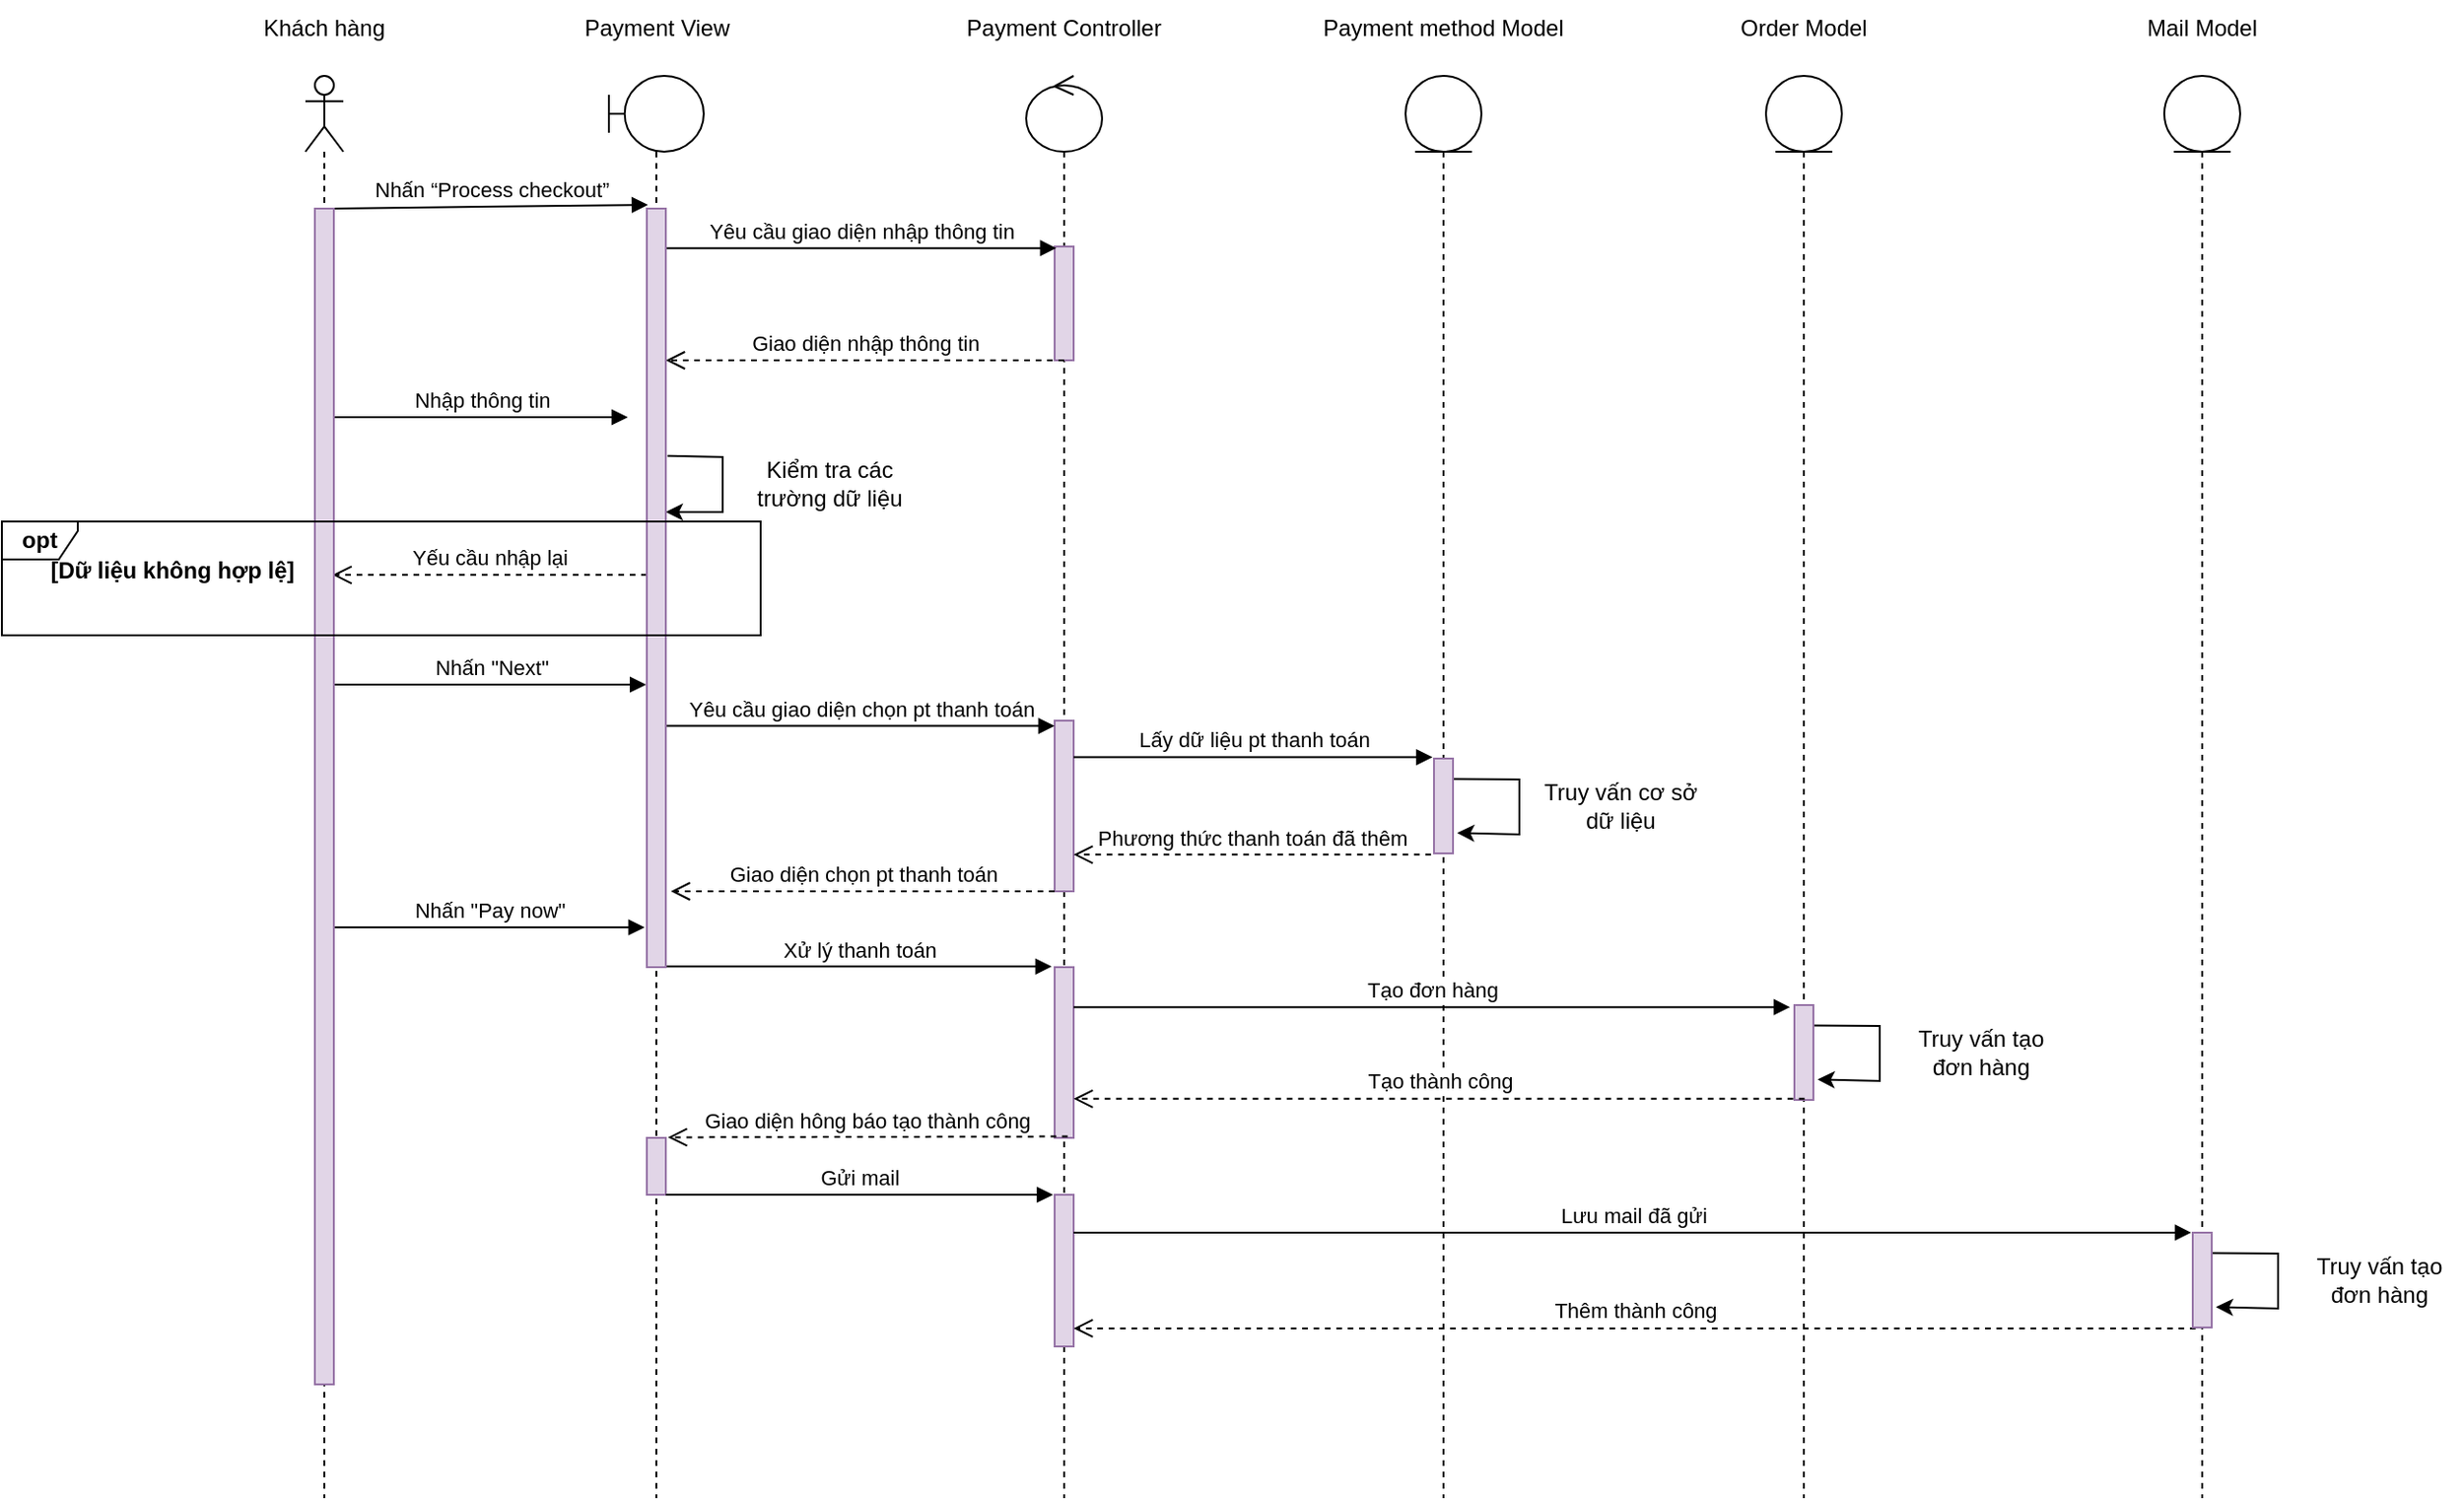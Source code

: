 <mxfile version="20.5.3" type="device"><diagram id="kgpKYQtTHZ0yAKxKKP6v" name="Page-1"><mxGraphModel dx="2213" dy="761" grid="1" gridSize="10" guides="1" tooltips="1" connect="1" arrows="1" fold="1" page="1" pageScale="1" pageWidth="850" pageHeight="1100" math="0" shadow="0"><root><mxCell id="0"/><mxCell id="1" parent="0"/><mxCell id="DFKdKyIctGZzXc21n_l9-6" value="" style="shape=umlLifeline;participant=umlBoundary;perimeter=lifelinePerimeter;whiteSpace=wrap;html=1;container=1;collapsible=0;recursiveResize=0;verticalAlign=top;spacingTop=36;outlineConnect=0;" parent="1" vertex="1"><mxGeometry x="300" y="50" width="50" height="750" as="geometry"/></mxCell><mxCell id="15hEcbJ5toe39H9pj1Xv-15" value="" style="endArrow=classic;html=1;rounded=0;exitX=1.089;exitY=0.326;exitDx=0;exitDy=0;exitPerimeter=0;" edge="1" parent="DFKdKyIctGZzXc21n_l9-6" source="15hEcbJ5toe39H9pj1Xv-43"><mxGeometry width="50" height="50" relative="1" as="geometry"><mxPoint x="40" y="201" as="sourcePoint"/><mxPoint x="30" y="230" as="targetPoint"/><Array as="points"><mxPoint x="60" y="201"/><mxPoint x="60" y="230"/></Array></mxGeometry></mxCell><mxCell id="15hEcbJ5toe39H9pj1Xv-45" value="" style="html=1;points=[];perimeter=orthogonalPerimeter;fillColor=#e1d5e7;strokeColor=#9673a6;" vertex="1" parent="DFKdKyIctGZzXc21n_l9-6"><mxGeometry x="20" y="560" width="10" height="30" as="geometry"/></mxCell><mxCell id="DFKdKyIctGZzXc21n_l9-7" value="" style="shape=umlLifeline;participant=umlEntity;perimeter=lifelinePerimeter;whiteSpace=wrap;html=1;container=1;collapsible=0;recursiveResize=0;verticalAlign=top;spacingTop=36;outlineConnect=0;" parent="1" vertex="1"><mxGeometry x="720" y="50" width="40" height="750" as="geometry"/></mxCell><mxCell id="15hEcbJ5toe39H9pj1Xv-28" value="" style="endArrow=classic;html=1;rounded=0;exitX=0.915;exitY=0.135;exitDx=0;exitDy=0;exitPerimeter=0;entryX=1.222;entryY=0.49;entryDx=0;entryDy=0;entryPerimeter=0;" edge="1" parent="DFKdKyIctGZzXc21n_l9-7"><mxGeometry width="50" height="50" relative="1" as="geometry"><mxPoint x="24.15" y="370.8" as="sourcePoint"/><mxPoint x="27.22" y="399.2" as="targetPoint"/><Array as="points"><mxPoint x="60" y="371"/><mxPoint x="60" y="400"/></Array></mxGeometry></mxCell><mxCell id="DFKdKyIctGZzXc21n_l9-8" value="" style="shape=umlLifeline;participant=umlControl;perimeter=lifelinePerimeter;whiteSpace=wrap;html=1;container=1;collapsible=0;recursiveResize=0;verticalAlign=top;spacingTop=36;outlineConnect=0;" parent="1" vertex="1"><mxGeometry x="520" y="50" width="40" height="750" as="geometry"/></mxCell><mxCell id="15hEcbJ5toe39H9pj1Xv-9" value="" style="html=1;points=[];perimeter=orthogonalPerimeter;fillColor=#e1d5e7;strokeColor=#9673a6;" vertex="1" parent="DFKdKyIctGZzXc21n_l9-8"><mxGeometry x="15" y="90" width="10" height="60" as="geometry"/></mxCell><mxCell id="15hEcbJ5toe39H9pj1Xv-21" value="" style="html=1;points=[];perimeter=orthogonalPerimeter;fillColor=#e1d5e7;strokeColor=#9673a6;" vertex="1" parent="DFKdKyIctGZzXc21n_l9-8"><mxGeometry x="15" y="340" width="10" height="90" as="geometry"/></mxCell><mxCell id="15hEcbJ5toe39H9pj1Xv-33" value="" style="html=1;points=[];perimeter=orthogonalPerimeter;fillColor=#e1d5e7;strokeColor=#9673a6;" vertex="1" parent="DFKdKyIctGZzXc21n_l9-8"><mxGeometry x="15" y="470" width="10" height="90" as="geometry"/></mxCell><mxCell id="15hEcbJ5toe39H9pj1Xv-50" value="" style="html=1;points=[];perimeter=orthogonalPerimeter;fillColor=#e1d5e7;strokeColor=#9673a6;" vertex="1" parent="DFKdKyIctGZzXc21n_l9-8"><mxGeometry x="15" y="590" width="10" height="80" as="geometry"/></mxCell><mxCell id="DFKdKyIctGZzXc21n_l9-9" value="" style="shape=umlLifeline;participant=umlActor;perimeter=lifelinePerimeter;whiteSpace=wrap;html=1;container=1;collapsible=0;recursiveResize=0;verticalAlign=top;spacingTop=36;outlineConnect=0;" parent="1" vertex="1"><mxGeometry x="140" y="50" width="20" height="750" as="geometry"/></mxCell><mxCell id="DFKdKyIctGZzXc21n_l9-10" value="Khách hàng" style="text;html=1;strokeColor=none;fillColor=none;align=center;verticalAlign=middle;whiteSpace=wrap;rounded=0;" parent="1" vertex="1"><mxGeometry x="95" y="10" width="110" height="30" as="geometry"/></mxCell><mxCell id="15hEcbJ5toe39H9pj1Xv-4" value="Payment View" style="text;html=1;strokeColor=none;fillColor=none;align=center;verticalAlign=middle;whiteSpace=wrap;rounded=0;" vertex="1" parent="1"><mxGeometry x="277.5" y="10" width="95" height="30" as="geometry"/></mxCell><mxCell id="15hEcbJ5toe39H9pj1Xv-5" value="Payment Controller" style="text;html=1;strokeColor=none;fillColor=none;align=center;verticalAlign=middle;whiteSpace=wrap;rounded=0;" vertex="1" parent="1"><mxGeometry x="480" y="10" width="120" height="30" as="geometry"/></mxCell><mxCell id="15hEcbJ5toe39H9pj1Xv-6" value="Payment method Model" style="text;html=1;strokeColor=none;fillColor=none;align=center;verticalAlign=middle;whiteSpace=wrap;rounded=0;" vertex="1" parent="1"><mxGeometry x="670" y="10" width="140" height="30" as="geometry"/></mxCell><mxCell id="15hEcbJ5toe39H9pj1Xv-7" value="" style="shape=umlLifeline;participant=umlEntity;perimeter=lifelinePerimeter;whiteSpace=wrap;html=1;container=1;collapsible=0;recursiveResize=0;verticalAlign=top;spacingTop=36;outlineConnect=0;" vertex="1" parent="1"><mxGeometry x="910" y="50" width="40" height="750" as="geometry"/></mxCell><mxCell id="15hEcbJ5toe39H9pj1Xv-8" value="Order Model" style="text;html=1;strokeColor=none;fillColor=none;align=center;verticalAlign=middle;whiteSpace=wrap;rounded=0;" vertex="1" parent="1"><mxGeometry x="885" y="10" width="90" height="30" as="geometry"/></mxCell><mxCell id="15hEcbJ5toe39H9pj1Xv-10" value="Nhấn “Process checkout”" style="html=1;verticalAlign=bottom;endArrow=block;rounded=0;entryX=0.059;entryY=-0.004;entryDx=0;entryDy=0;entryPerimeter=0;" edge="1" parent="1"><mxGeometry width="80" relative="1" as="geometry"><mxPoint x="155" y="120" as="sourcePoint"/><mxPoint x="320.59" y="118" as="targetPoint"/></mxGeometry></mxCell><mxCell id="15hEcbJ5toe39H9pj1Xv-11" value="Yêu cầu giao diện nhập thông tin" style="html=1;verticalAlign=bottom;endArrow=block;rounded=0;entryX=0.091;entryY=0.014;entryDx=0;entryDy=0;entryPerimeter=0;" edge="1" parent="1" target="15hEcbJ5toe39H9pj1Xv-9"><mxGeometry width="80" relative="1" as="geometry"><mxPoint x="330" y="140.84" as="sourcePoint"/><mxPoint x="480" y="140" as="targetPoint"/></mxGeometry></mxCell><mxCell id="15hEcbJ5toe39H9pj1Xv-12" value="Giao diện nhập thông tin" style="html=1;verticalAlign=bottom;endArrow=open;dashed=1;endSize=8;rounded=0;exitX=0.5;exitY=1;exitDx=0;exitDy=0;exitPerimeter=0;" edge="1" parent="1" source="15hEcbJ5toe39H9pj1Xv-9"><mxGeometry relative="1" as="geometry"><mxPoint x="520" y="199.66" as="sourcePoint"/><mxPoint x="330" y="200" as="targetPoint"/></mxGeometry></mxCell><mxCell id="15hEcbJ5toe39H9pj1Xv-13" value="Nhập thông tin" style="html=1;verticalAlign=bottom;endArrow=block;rounded=0;" edge="1" parent="1"><mxGeometry width="80" relative="1" as="geometry"><mxPoint x="155" y="230" as="sourcePoint"/><mxPoint x="310" y="230" as="targetPoint"/></mxGeometry></mxCell><mxCell id="15hEcbJ5toe39H9pj1Xv-16" value="Kiểm tra các trường dữ liệu" style="text;html=1;strokeColor=none;fillColor=none;align=center;verticalAlign=middle;whiteSpace=wrap;rounded=0;" vertex="1" parent="1"><mxGeometry x="373" y="250" width="87" height="30" as="geometry"/></mxCell><mxCell id="15hEcbJ5toe39H9pj1Xv-17" value="Yếu cầu nhập lại" style="html=1;verticalAlign=bottom;endArrow=open;dashed=1;endSize=8;rounded=0;entryX=0.93;entryY=0.411;entryDx=0;entryDy=0;entryPerimeter=0;" edge="1" parent="1"><mxGeometry relative="1" as="geometry"><mxPoint x="320" y="313.17" as="sourcePoint"/><mxPoint x="154.3" y="313.17" as="targetPoint"/></mxGeometry></mxCell><mxCell id="15hEcbJ5toe39H9pj1Xv-19" value="[Dữ liệu không hợp lệ]" style="text;align=center;fontStyle=1;verticalAlign=middle;spacingLeft=3;spacingRight=3;strokeColor=none;rotatable=0;points=[[0,0.5],[1,0.5]];portConstraint=eastwest;" vertex="1" parent="1"><mxGeometry x="30" y="297" width="80" height="26" as="geometry"/></mxCell><mxCell id="15hEcbJ5toe39H9pj1Xv-20" value="Nhấn &quot;Next&quot;" style="html=1;verticalAlign=bottom;endArrow=block;rounded=0;entryX=-0.037;entryY=0.502;entryDx=0;entryDy=0;entryPerimeter=0;" edge="1" parent="1"><mxGeometry width="80" relative="1" as="geometry"><mxPoint x="155" y="371.0" as="sourcePoint"/><mxPoint x="319.63" y="371.0" as="targetPoint"/></mxGeometry></mxCell><mxCell id="15hEcbJ5toe39H9pj1Xv-22" value="Yêu cầu giao diện chọn pt thanh toán" style="html=1;verticalAlign=bottom;endArrow=block;rounded=0;entryX=-0.004;entryY=0.031;entryDx=0;entryDy=0;entryPerimeter=0;" edge="1" parent="1" target="15hEcbJ5toe39H9pj1Xv-21"><mxGeometry width="80" relative="1" as="geometry"><mxPoint x="330" y="392.79" as="sourcePoint"/><mxPoint x="460" y="390" as="targetPoint"/></mxGeometry></mxCell><mxCell id="15hEcbJ5toe39H9pj1Xv-24" value="Lấy dữ liệu pt thanh toán" style="html=1;verticalAlign=bottom;endArrow=block;rounded=0;entryX=-0.081;entryY=-0.009;entryDx=0;entryDy=0;entryPerimeter=0;" edge="1" parent="1" source="15hEcbJ5toe39H9pj1Xv-21"><mxGeometry width="80" relative="1" as="geometry"><mxPoint x="590" y="410" as="sourcePoint"/><mxPoint x="734.19" y="409.28" as="targetPoint"/></mxGeometry></mxCell><mxCell id="15hEcbJ5toe39H9pj1Xv-25" value="Phương thức thanh toán đã thêm" style="html=1;verticalAlign=bottom;endArrow=open;dashed=1;endSize=8;rounded=0;exitX=-0.158;exitY=0.633;exitDx=0;exitDy=0;exitPerimeter=0;" edge="1" parent="1" target="15hEcbJ5toe39H9pj1Xv-21"><mxGeometry relative="1" as="geometry"><mxPoint x="733.42" y="460.64" as="sourcePoint"/><mxPoint x="620" y="460" as="targetPoint"/></mxGeometry></mxCell><mxCell id="15hEcbJ5toe39H9pj1Xv-29" value="Truy vấn cơ sở dữ liệu" style="text;html=1;strokeColor=none;fillColor=none;align=center;verticalAlign=middle;whiteSpace=wrap;rounded=0;" vertex="1" parent="1"><mxGeometry x="790" y="420" width="87" height="30" as="geometry"/></mxCell><mxCell id="15hEcbJ5toe39H9pj1Xv-30" value="Giao diện chọn pt thanh toán" style="html=1;verticalAlign=bottom;endArrow=open;dashed=1;endSize=8;rounded=0;entryX=1.266;entryY=0.72;entryDx=0;entryDy=0;entryPerimeter=0;" edge="1" parent="1" source="15hEcbJ5toe39H9pj1Xv-21"><mxGeometry relative="1" as="geometry"><mxPoint x="490" y="480" as="sourcePoint"/><mxPoint x="332.66" y="480" as="targetPoint"/></mxGeometry></mxCell><mxCell id="15hEcbJ5toe39H9pj1Xv-31" value="" style="html=1;points=[];perimeter=orthogonalPerimeter;fillColor=#e1d5e7;strokeColor=#9673a6;" vertex="1" parent="1"><mxGeometry x="735" y="410" width="10" height="50" as="geometry"/></mxCell><mxCell id="15hEcbJ5toe39H9pj1Xv-32" value="Nhấn &quot;Pay now&quot;" style="html=1;verticalAlign=bottom;endArrow=block;rounded=0;entryX=-0.114;entryY=0.758;entryDx=0;entryDy=0;entryPerimeter=0;" edge="1" parent="1"><mxGeometry width="80" relative="1" as="geometry"><mxPoint x="155" y="499" as="sourcePoint"/><mxPoint x="318.86" y="499" as="targetPoint"/></mxGeometry></mxCell><mxCell id="15hEcbJ5toe39H9pj1Xv-34" value="Xử lý thanh toán" style="html=1;verticalAlign=bottom;endArrow=block;rounded=0;entryX=-0.158;entryY=-0.004;entryDx=0;entryDy=0;entryPerimeter=0;" edge="1" parent="1" target="15hEcbJ5toe39H9pj1Xv-33"><mxGeometry width="80" relative="1" as="geometry"><mxPoint x="330" y="519.64" as="sourcePoint"/><mxPoint x="460" y="520" as="targetPoint"/></mxGeometry></mxCell><mxCell id="15hEcbJ5toe39H9pj1Xv-36" value="Tạo đơn hàng" style="html=1;verticalAlign=bottom;endArrow=block;rounded=0;entryX=-0.231;entryY=0.022;entryDx=0;entryDy=0;entryPerimeter=0;" edge="1" parent="1" source="15hEcbJ5toe39H9pj1Xv-33" target="15hEcbJ5toe39H9pj1Xv-40"><mxGeometry width="80" relative="1" as="geometry"><mxPoint x="630" y="530" as="sourcePoint"/><mxPoint x="930" y="540" as="targetPoint"/></mxGeometry></mxCell><mxCell id="15hEcbJ5toe39H9pj1Xv-38" value="" style="endArrow=classic;html=1;rounded=0;exitX=0.915;exitY=0.135;exitDx=0;exitDy=0;exitPerimeter=0;entryX=1.222;entryY=0.49;entryDx=0;entryDy=0;entryPerimeter=0;" edge="1" parent="1"><mxGeometry width="50" height="50" relative="1" as="geometry"><mxPoint x="934.15" y="550.8" as="sourcePoint"/><mxPoint x="937.22" y="579.2" as="targetPoint"/><Array as="points"><mxPoint x="970" y="551"/><mxPoint x="970" y="580"/></Array></mxGeometry></mxCell><mxCell id="15hEcbJ5toe39H9pj1Xv-39" value="Truy vấn tạo đơn hàng" style="text;html=1;strokeColor=none;fillColor=none;align=center;verticalAlign=middle;whiteSpace=wrap;rounded=0;" vertex="1" parent="1"><mxGeometry x="980" y="550" width="87" height="30" as="geometry"/></mxCell><mxCell id="15hEcbJ5toe39H9pj1Xv-40" value="" style="html=1;points=[];perimeter=orthogonalPerimeter;fillColor=#e1d5e7;strokeColor=#9673a6;" vertex="1" parent="1"><mxGeometry x="925" y="540" width="10" height="50" as="geometry"/></mxCell><mxCell id="15hEcbJ5toe39H9pj1Xv-41" value="Tạo thành công" style="html=1;verticalAlign=bottom;endArrow=open;dashed=1;endSize=8;rounded=0;exitX=0.536;exitY=0.988;exitDx=0;exitDy=0;exitPerimeter=0;" edge="1" parent="1" source="15hEcbJ5toe39H9pj1Xv-40" target="15hEcbJ5toe39H9pj1Xv-33"><mxGeometry relative="1" as="geometry"><mxPoint x="910" y="590" as="sourcePoint"/><mxPoint x="830" y="590" as="targetPoint"/></mxGeometry></mxCell><mxCell id="15hEcbJ5toe39H9pj1Xv-42" value="Giao diện hông báo tạo thành công" style="html=1;verticalAlign=bottom;endArrow=open;dashed=1;endSize=8;rounded=0;exitX=0.685;exitY=0.992;exitDx=0;exitDy=0;exitPerimeter=0;entryX=1.112;entryY=-0.009;entryDx=0;entryDy=0;entryPerimeter=0;" edge="1" parent="1" source="15hEcbJ5toe39H9pj1Xv-33" target="15hEcbJ5toe39H9pj1Xv-45"><mxGeometry relative="1" as="geometry"><mxPoint x="480" y="610" as="sourcePoint"/><mxPoint x="340" y="610" as="targetPoint"/></mxGeometry></mxCell><mxCell id="15hEcbJ5toe39H9pj1Xv-43" value="" style="html=1;points=[];perimeter=orthogonalPerimeter;fillColor=#e1d5e7;strokeColor=#9673a6;" vertex="1" parent="1"><mxGeometry x="320" y="120" width="10" height="400" as="geometry"/></mxCell><mxCell id="15hEcbJ5toe39H9pj1Xv-46" value="" style="html=1;points=[];perimeter=orthogonalPerimeter;fillColor=#e1d5e7;strokeColor=#9673a6;" vertex="1" parent="1"><mxGeometry x="145" y="120" width="10" height="620" as="geometry"/></mxCell><mxCell id="15hEcbJ5toe39H9pj1Xv-47" value="&lt;b&gt;opt&lt;/b&gt;" style="shape=umlFrame;whiteSpace=wrap;html=1;width=40;height=20;" vertex="1" parent="1"><mxGeometry x="-20" y="285" width="400" height="60" as="geometry"/></mxCell><mxCell id="15hEcbJ5toe39H9pj1Xv-49" value="Gửi mail" style="html=1;verticalAlign=bottom;endArrow=block;rounded=0;entryX=-0.081;entryY=0;entryDx=0;entryDy=0;entryPerimeter=0;" edge="1" parent="1" source="15hEcbJ5toe39H9pj1Xv-45" target="15hEcbJ5toe39H9pj1Xv-50"><mxGeometry width="80" relative="1" as="geometry"><mxPoint x="380" y="640" as="sourcePoint"/><mxPoint x="460" y="640" as="targetPoint"/></mxGeometry></mxCell><mxCell id="15hEcbJ5toe39H9pj1Xv-51" value="" style="shape=umlLifeline;participant=umlEntity;perimeter=lifelinePerimeter;whiteSpace=wrap;html=1;container=1;collapsible=0;recursiveResize=0;verticalAlign=top;spacingTop=36;outlineConnect=0;" vertex="1" parent="1"><mxGeometry x="1120" y="50" width="40" height="750" as="geometry"/></mxCell><mxCell id="15hEcbJ5toe39H9pj1Xv-52" value="Mail Model" style="text;html=1;strokeColor=none;fillColor=none;align=center;verticalAlign=middle;whiteSpace=wrap;rounded=0;" vertex="1" parent="1"><mxGeometry x="1095" y="10" width="90" height="30" as="geometry"/></mxCell><mxCell id="15hEcbJ5toe39H9pj1Xv-53" value="Lưu mail đã gửi" style="html=1;verticalAlign=bottom;endArrow=block;rounded=0;entryX=-0.081;entryY=-0.001;entryDx=0;entryDy=0;entryPerimeter=0;" edge="1" parent="1" source="15hEcbJ5toe39H9pj1Xv-50"><mxGeometry width="80" relative="1" as="geometry"><mxPoint x="590" y="660" as="sourcePoint"/><mxPoint x="1134.19" y="659.95" as="targetPoint"/></mxGeometry></mxCell><mxCell id="15hEcbJ5toe39H9pj1Xv-55" value="Thêm thành công" style="html=1;verticalAlign=bottom;endArrow=open;dashed=1;endSize=8;rounded=0;exitX=0.149;exitY=1.009;exitDx=0;exitDy=0;exitPerimeter=0;" edge="1" parent="1" target="15hEcbJ5toe39H9pj1Xv-50"><mxGeometry relative="1" as="geometry"><mxPoint x="1136.49" y="710.45" as="sourcePoint"/><mxPoint x="820" y="710" as="targetPoint"/></mxGeometry></mxCell><mxCell id="15hEcbJ5toe39H9pj1Xv-57" value="" style="endArrow=classic;html=1;rounded=0;exitX=0.915;exitY=0.135;exitDx=0;exitDy=0;exitPerimeter=0;entryX=1.222;entryY=0.49;entryDx=0;entryDy=0;entryPerimeter=0;" edge="1" parent="1"><mxGeometry width="50" height="50" relative="1" as="geometry"><mxPoint x="1144.15" y="670.8" as="sourcePoint"/><mxPoint x="1147.22" y="699.2" as="targetPoint"/><Array as="points"><mxPoint x="1180" y="671"/><mxPoint x="1180" y="700"/></Array></mxGeometry></mxCell><mxCell id="15hEcbJ5toe39H9pj1Xv-58" value="Truy vấn tạo đơn hàng" style="text;html=1;strokeColor=none;fillColor=none;align=center;verticalAlign=middle;whiteSpace=wrap;rounded=0;" vertex="1" parent="1"><mxGeometry x="1190" y="670" width="87" height="30" as="geometry"/></mxCell><mxCell id="15hEcbJ5toe39H9pj1Xv-59" value="" style="html=1;points=[];perimeter=orthogonalPerimeter;fillColor=#e1d5e7;strokeColor=#9673a6;" vertex="1" parent="1"><mxGeometry x="1135" y="660" width="10" height="50" as="geometry"/></mxCell></root></mxGraphModel></diagram></mxfile>